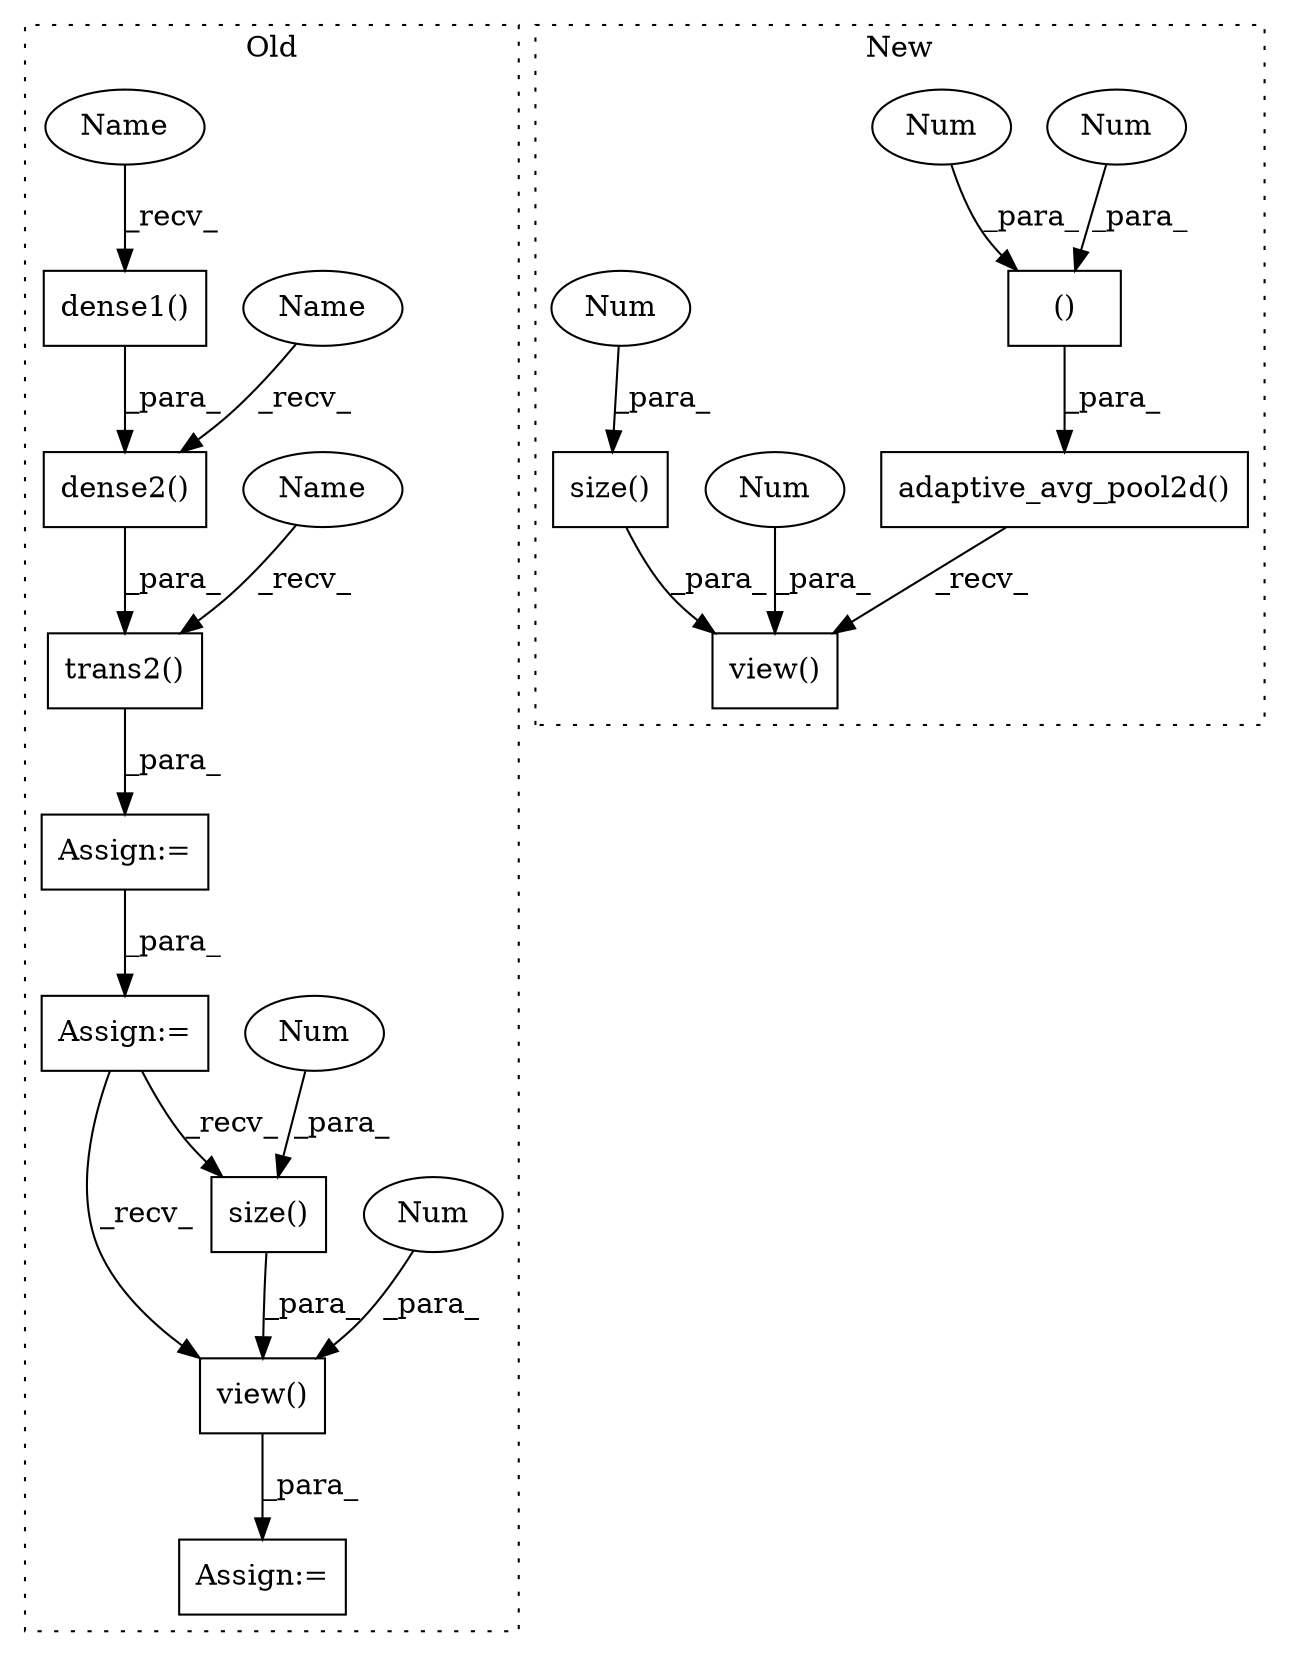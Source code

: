 digraph G {
subgraph cluster0 {
1 [label="size()" a="75" s="2995,3005" l="9,1" shape="box"];
3 [label="Assign:=" a="68" s="2814" l="3" shape="box"];
4 [label="Assign:=" a="68" s="2858" l="3" shape="box"];
5 [label="Num" a="76" s="3004" l="1" shape="ellipse"];
9 [label="dense1()" a="75" s="2785,2800" l="12,1" shape="box"];
10 [label="view()" a="75" s="2986,3010" l="9,1" shape="box"];
11 [label="Num" a="76" s="3008" l="2" shape="ellipse"];
14 [label="Assign:=" a="68" s="2983" l="3" shape="box"];
17 [label="trans2()" a="75" s="2817,2845" l="12,1" shape="box"];
18 [label="dense2()" a="75" s="2829,2844" l="12,1" shape="box"];
19 [label="Name" a="87" s="2829" l="4" shape="ellipse"];
20 [label="Name" a="87" s="2817" l="4" shape="ellipse"];
21 [label="Name" a="87" s="2785" l="4" shape="ellipse"];
label = "Old";
style="dotted";
}
subgraph cluster1 {
2 [label="adaptive_avg_pool2d()" a="75" s="4938,4971" l="22,1" shape="box"];
6 [label="()" a="54" s="4967" l="3" shape="box"];
7 [label="Num" a="76" s="4969" l="1" shape="ellipse"];
8 [label="Num" a="76" s="4966" l="1" shape="ellipse"];
12 [label="view()" a="75" s="4938,4998" l="40,1" shape="box"];
13 [label="Num" a="76" s="4996" l="2" shape="ellipse"];
15 [label="size()" a="75" s="4978,4993" l="14,1" shape="box"];
16 [label="Num" a="76" s="4992" l="1" shape="ellipse"];
label = "New";
style="dotted";
}
1 -> 10 [label="_para_"];
2 -> 12 [label="_recv_"];
3 -> 4 [label="_para_"];
4 -> 1 [label="_recv_"];
4 -> 10 [label="_recv_"];
5 -> 1 [label="_para_"];
6 -> 2 [label="_para_"];
7 -> 6 [label="_para_"];
8 -> 6 [label="_para_"];
9 -> 18 [label="_para_"];
10 -> 14 [label="_para_"];
11 -> 10 [label="_para_"];
13 -> 12 [label="_para_"];
15 -> 12 [label="_para_"];
16 -> 15 [label="_para_"];
17 -> 3 [label="_para_"];
18 -> 17 [label="_para_"];
19 -> 18 [label="_recv_"];
20 -> 17 [label="_recv_"];
21 -> 9 [label="_recv_"];
}